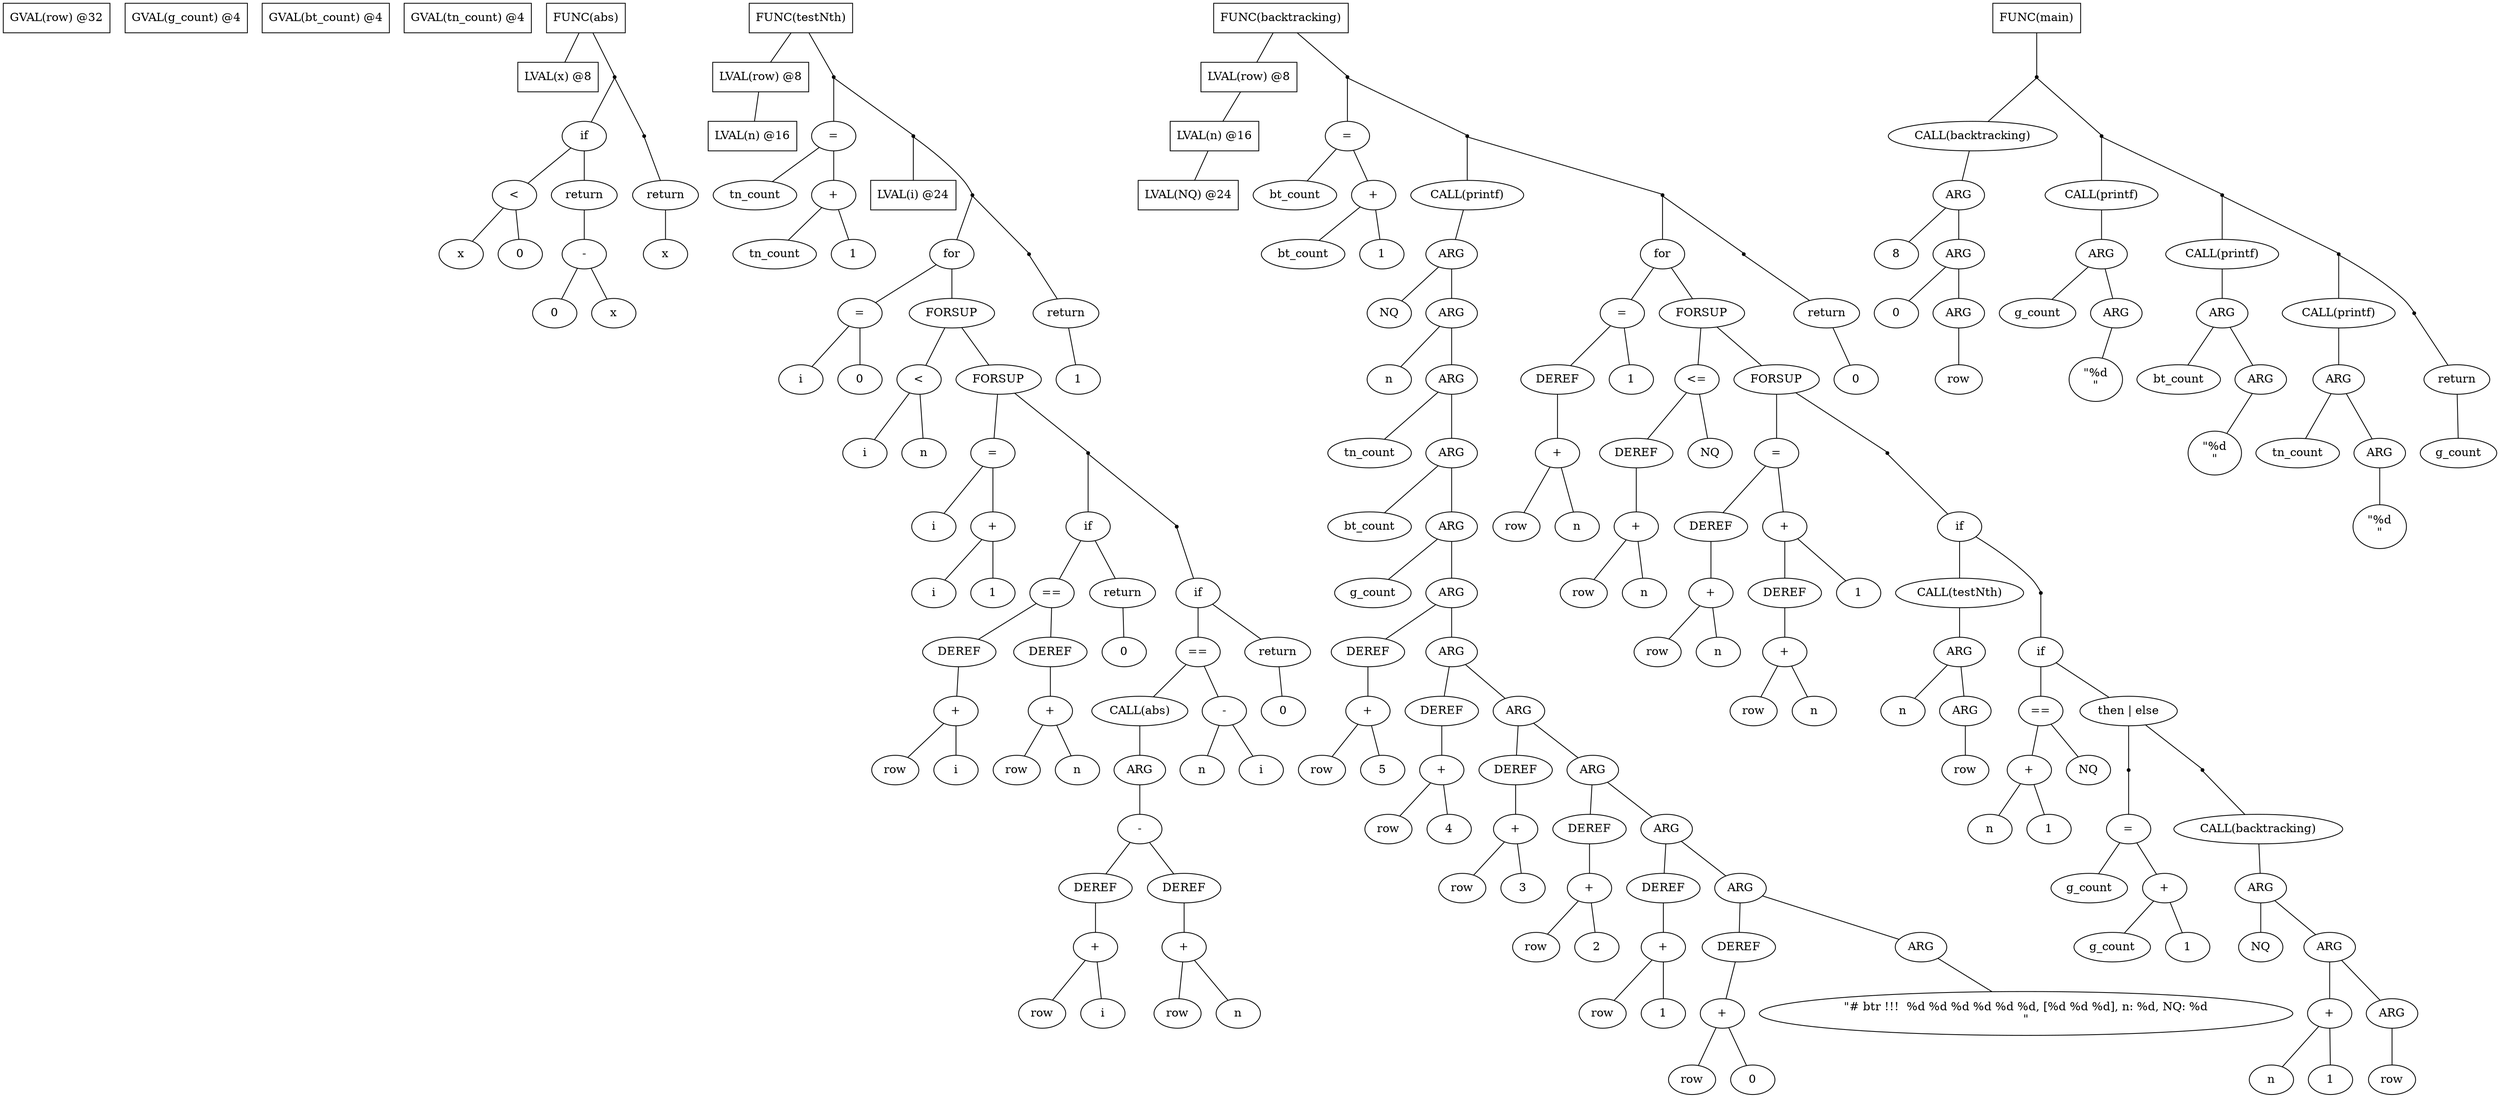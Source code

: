 graph parsegraph {
 node1 [label="GVAL(row) @32" shape = box];
 node2 [label="GVAL(g_count) @4" shape = box];
 node3 [label="GVAL(bt_count) @4" shape = box];
 node4 [label="GVAL(tn_count) @4" shape = box];
 node5 [label="FUNC(abs)" shape = box];
 node5 -- node6;
 node6 [label="LVAL(x) @8" shape = box];
 node5 -- node7;
 node7 [label="BLOCK" shape = point];
 node7 -- node8;
 node8 [label="if"];
 node8 -- node9;
 node9 [label="<"];
 node9 -- node10;
 node10 [label="x"];
 node9 -- node11;
 node11 [label="0"];
 node8 -- node12;
 node12 [label="return"];
 node12 -- node13;
 node13 [label="-"];
 node13 -- node14;
 node14 [label="0"];
 node13 -- node15;
 node15 [label="x"];
 node7 -- node16;
 node16 [label="BLOCK" shape = point];
 node16 -- node17;
 node17 [label="return"];
 node17 -- node18;
 node18 [label="x"];
 node19 [label="FUNC(testNth)" shape = box];
 node19 -- node20;
 node20 [label="LVAL(row) @8" shape = box];
 node20 -- node21;
 node21 [label="LVAL(n) @16" shape = box];
 node19 -- node22;
 node22 [label="BLOCK" shape = point];
 node22 -- node23;
 node23 [label="="];
 node23 -- node24;
 node24 [label="tn_count"];
 node23 -- node25;
 node25 [label="+"];
 node25 -- node26;
 node26 [label="tn_count"];
 node25 -- node27;
 node27 [label="1"];
 node22 -- node28;
 node28 [label="BLOCK" shape = point];
 node28 -- node29;
 node29 [label="LVAL(i) @24" shape = box];
 node28 -- node30;
 node30 [label="BLOCK" shape = point];
 node30 -- node31;
 node31 [label="for"];
 node31 -- node32;
 node32 [label="="];
 node32 -- node33;
 node33 [label="i"];
 node32 -- node34;
 node34 [label="0"];
 node31 -- node35;
 node35 [label="FORSUP"];
 node35 -- node36;
 node36 [label="<"];
 node36 -- node37;
 node37 [label="i"];
 node36 -- node38;
 node38 [label="n"];
 node35 -- node39;
 node39 [label="FORSUP"];
 node39 -- node40;
 node40 [label="="];
 node40 -- node41;
 node41 [label="i"];
 node40 -- node42;
 node42 [label="+"];
 node42 -- node43;
 node43 [label="i"];
 node42 -- node44;
 node44 [label="1"];
 node39 -- node45;
 node45 [label="BLOCK" shape = point];
 node45 -- node46;
 node46 [label="if"];
 node46 -- node47;
 node47 [label="=="];
 node47 -- node48;
 node48 [label="DEREF"];
 node48 -- node49;
 node49 [label="+"];
 node49 -- node50;
 node50 [label="row"];
 node49 -- node51;
 node51 [label="i"];
 node47 -- node52;
 node52 [label="DEREF"];
 node52 -- node53;
 node53 [label="+"];
 node53 -- node54;
 node54 [label="row"];
 node53 -- node55;
 node55 [label="n"];
 node46 -- node56;
 node56 [label="return"];
 node56 -- node57;
 node57 [label="0"];
 node45 -- node58;
 node58 [label="BLOCK" shape = point];
 node58 -- node59;
 node59 [label="if"];
 node59 -- node60;
 node60 [label="=="];
 node60 -- node61;
 node61 [label="CALL(abs)"];
 node61 -- node62;
 node62 [label="ARG"];
 node62 -- node63;
 node63 [label="-"];
 node63 -- node64;
 node64 [label="DEREF"];
 node64 -- node65;
 node65 [label="+"];
 node65 -- node66;
 node66 [label="row"];
 node65 -- node67;
 node67 [label="i"];
 node63 -- node68;
 node68 [label="DEREF"];
 node68 -- node69;
 node69 [label="+"];
 node69 -- node70;
 node70 [label="row"];
 node69 -- node71;
 node71 [label="n"];
 node60 -- node72;
 node72 [label="-"];
 node72 -- node73;
 node73 [label="n"];
 node72 -- node74;
 node74 [label="i"];
 node59 -- node75;
 node75 [label="return"];
 node75 -- node76;
 node76 [label="0"];
 node30 -- node77;
 node77 [label="BLOCK" shape = point];
 node77 -- node78;
 node78 [label="return"];
 node78 -- node79;
 node79 [label="1"];
 node80 [label="FUNC(backtracking)" shape = box];
 node80 -- node81;
 node81 [label="LVAL(row) @8" shape = box];
 node81 -- node82;
 node82 [label="LVAL(n) @16" shape = box];
 node82 -- node83;
 node83 [label="LVAL(NQ) @24" shape = box];
 node80 -- node84;
 node84 [label="BLOCK" shape = point];
 node84 -- node85;
 node85 [label="="];
 node85 -- node86;
 node86 [label="bt_count"];
 node85 -- node87;
 node87 [label="+"];
 node87 -- node88;
 node88 [label="bt_count"];
 node87 -- node89;
 node89 [label="1"];
 node84 -- node90;
 node90 [label="BLOCK" shape = point];
 node90 -- node91;
 node91 [label="CALL(printf)"];
 node91 -- node92;
 node92 [label="ARG"];
 node92 -- node93;
 node93 [label="NQ"];
 node92 -- node94;
 node94 [label="ARG"];
 node94 -- node95;
 node95 [label="n"];
 node94 -- node96;
 node96 [label="ARG"];
 node96 -- node97;
 node97 [label="tn_count"];
 node96 -- node98;
 node98 [label="ARG"];
 node98 -- node99;
 node99 [label="bt_count"];
 node98 -- node100;
 node100 [label="ARG"];
 node100 -- node101;
 node101 [label="g_count"];
 node100 -- node102;
 node102 [label="ARG"];
 node102 -- node103;
 node103 [label="DEREF"];
 node103 -- node104;
 node104 [label="+"];
 node104 -- node105;
 node105 [label="row"];
 node104 -- node106;
 node106 [label="5"];
 node102 -- node107;
 node107 [label="ARG"];
 node107 -- node108;
 node108 [label="DEREF"];
 node108 -- node109;
 node109 [label="+"];
 node109 -- node110;
 node110 [label="row"];
 node109 -- node111;
 node111 [label="4"];
 node107 -- node112;
 node112 [label="ARG"];
 node112 -- node113;
 node113 [label="DEREF"];
 node113 -- node114;
 node114 [label="+"];
 node114 -- node115;
 node115 [label="row"];
 node114 -- node116;
 node116 [label="3"];
 node112 -- node117;
 node117 [label="ARG"];
 node117 -- node118;
 node118 [label="DEREF"];
 node118 -- node119;
 node119 [label="+"];
 node119 -- node120;
 node120 [label="row"];
 node119 -- node121;
 node121 [label="2"];
 node117 -- node122;
 node122 [label="ARG"];
 node122 -- node123;
 node123 [label="DEREF"];
 node123 -- node124;
 node124 [label="+"];
 node124 -- node125;
 node125 [label="row"];
 node124 -- node126;
 node126 [label="1"];
 node122 -- node127;
 node127 [label="ARG"];
 node127 -- node128;
 node128 [label="DEREF"];
 node128 -- node129;
 node129 [label="+"];
 node129 -- node130;
 node130 [label="row"];
 node129 -- node131;
 node131 [label="0"];
 node127 -- node132;
 node132 [label="ARG"];
 node132 -- node133;
 node133 [label="\"# btr !!!  %d %d %d %d %d %d, [%d %d %d], n: %d, NQ: %d\n\""];
 node90 -- node134;
 node134 [label="BLOCK" shape = point];
 node134 -- node135;
 node135 [label="for"];
 node135 -- node136;
 node136 [label="="];
 node136 -- node137;
 node137 [label="DEREF"];
 node137 -- node138;
 node138 [label="+"];
 node138 -- node139;
 node139 [label="row"];
 node138 -- node140;
 node140 [label="n"];
 node136 -- node141;
 node141 [label="1"];
 node135 -- node142;
 node142 [label="FORSUP"];
 node142 -- node143;
 node143 [label="<="];
 node143 -- node144;
 node144 [label="DEREF"];
 node144 -- node145;
 node145 [label="+"];
 node145 -- node146;
 node146 [label="row"];
 node145 -- node147;
 node147 [label="n"];
 node143 -- node148;
 node148 [label="NQ"];
 node142 -- node149;
 node149 [label="FORSUP"];
 node149 -- node150;
 node150 [label="="];
 node150 -- node151;
 node151 [label="DEREF"];
 node151 -- node152;
 node152 [label="+"];
 node152 -- node153;
 node153 [label="row"];
 node152 -- node154;
 node154 [label="n"];
 node150 -- node155;
 node155 [label="+"];
 node155 -- node156;
 node156 [label="DEREF"];
 node156 -- node157;
 node157 [label="+"];
 node157 -- node158;
 node158 [label="row"];
 node157 -- node159;
 node159 [label="n"];
 node155 -- node160;
 node160 [label="1"];
 node149 -- node161;
 node161 [label="BLOCK" shape = point];
 node161 -- node162;
 node162 [label="if"];
 node162 -- node163;
 node163 [label="CALL(testNth)"];
 node163 -- node164;
 node164 [label="ARG"];
 node164 -- node165;
 node165 [label="n"];
 node164 -- node166;
 node166 [label="ARG"];
 node166 -- node167;
 node167 [label="row"];
 node162 -- node168;
 node168 [label="BLOCK" shape = point];
 node168 -- node169;
 node169 [label="if"];
 node169 -- node170;
 node170 [label="=="];
 node170 -- node171;
 node171 [label="+"];
 node171 -- node172;
 node172 [label="n"];
 node171 -- node173;
 node173 [label="1"];
 node170 -- node174;
 node174 [label="NQ"];
 node169 -- node175;
 node175 [label="then | else"];
 node175 -- node176;
 node176 [label="BLOCK" shape = point];
 node176 -- node177;
 node177 [label="="];
 node177 -- node178;
 node178 [label="g_count"];
 node177 -- node179;
 node179 [label="+"];
 node179 -- node180;
 node180 [label="g_count"];
 node179 -- node181;
 node181 [label="1"];
 node175 -- node182;
 node182 [label="BLOCK" shape = point];
 node182 -- node183;
 node183 [label="CALL(backtracking)"];
 node183 -- node184;
 node184 [label="ARG"];
 node184 -- node185;
 node185 [label="NQ"];
 node184 -- node186;
 node186 [label="ARG"];
 node186 -- node187;
 node187 [label="+"];
 node187 -- node188;
 node188 [label="n"];
 node187 -- node189;
 node189 [label="1"];
 node186 -- node190;
 node190 [label="ARG"];
 node190 -- node191;
 node191 [label="row"];
 node134 -- node192;
 node192 [label="BLOCK" shape = point];
 node192 -- node193;
 node193 [label="return"];
 node193 -- node194;
 node194 [label="0"];
 node195 [label="FUNC(main)" shape = box];
 node195 -- node196;
 node196 [label="BLOCK" shape = point];
 node196 -- node197;
 node197 [label="CALL(backtracking)"];
 node197 -- node198;
 node198 [label="ARG"];
 node198 -- node199;
 node199 [label="8"];
 node198 -- node200;
 node200 [label="ARG"];
 node200 -- node201;
 node201 [label="0"];
 node200 -- node202;
 node202 [label="ARG"];
 node202 -- node203;
 node203 [label="row"];
 node196 -- node204;
 node204 [label="BLOCK" shape = point];
 node204 -- node205;
 node205 [label="CALL(printf)"];
 node205 -- node206;
 node206 [label="ARG"];
 node206 -- node207;
 node207 [label="g_count"];
 node206 -- node208;
 node208 [label="ARG"];
 node208 -- node209;
 node209 [label="\"%d\n\""];
 node204 -- node210;
 node210 [label="BLOCK" shape = point];
 node210 -- node211;
 node211 [label="CALL(printf)"];
 node211 -- node212;
 node212 [label="ARG"];
 node212 -- node213;
 node213 [label="bt_count"];
 node212 -- node214;
 node214 [label="ARG"];
 node214 -- node215;
 node215 [label="\"%d\n\""];
 node210 -- node216;
 node216 [label="BLOCK" shape = point];
 node216 -- node217;
 node217 [label="CALL(printf)"];
 node217 -- node218;
 node218 [label="ARG"];
 node218 -- node219;
 node219 [label="tn_count"];
 node218 -- node220;
 node220 [label="ARG"];
 node220 -- node221;
 node221 [label="\"%d\n\""];
 node216 -- node222;
 node222 [label="BLOCK" shape = point];
 node222 -- node223;
 node223 [label="return"];
 node223 -- node224;
 node224 [label="g_count"];
}
